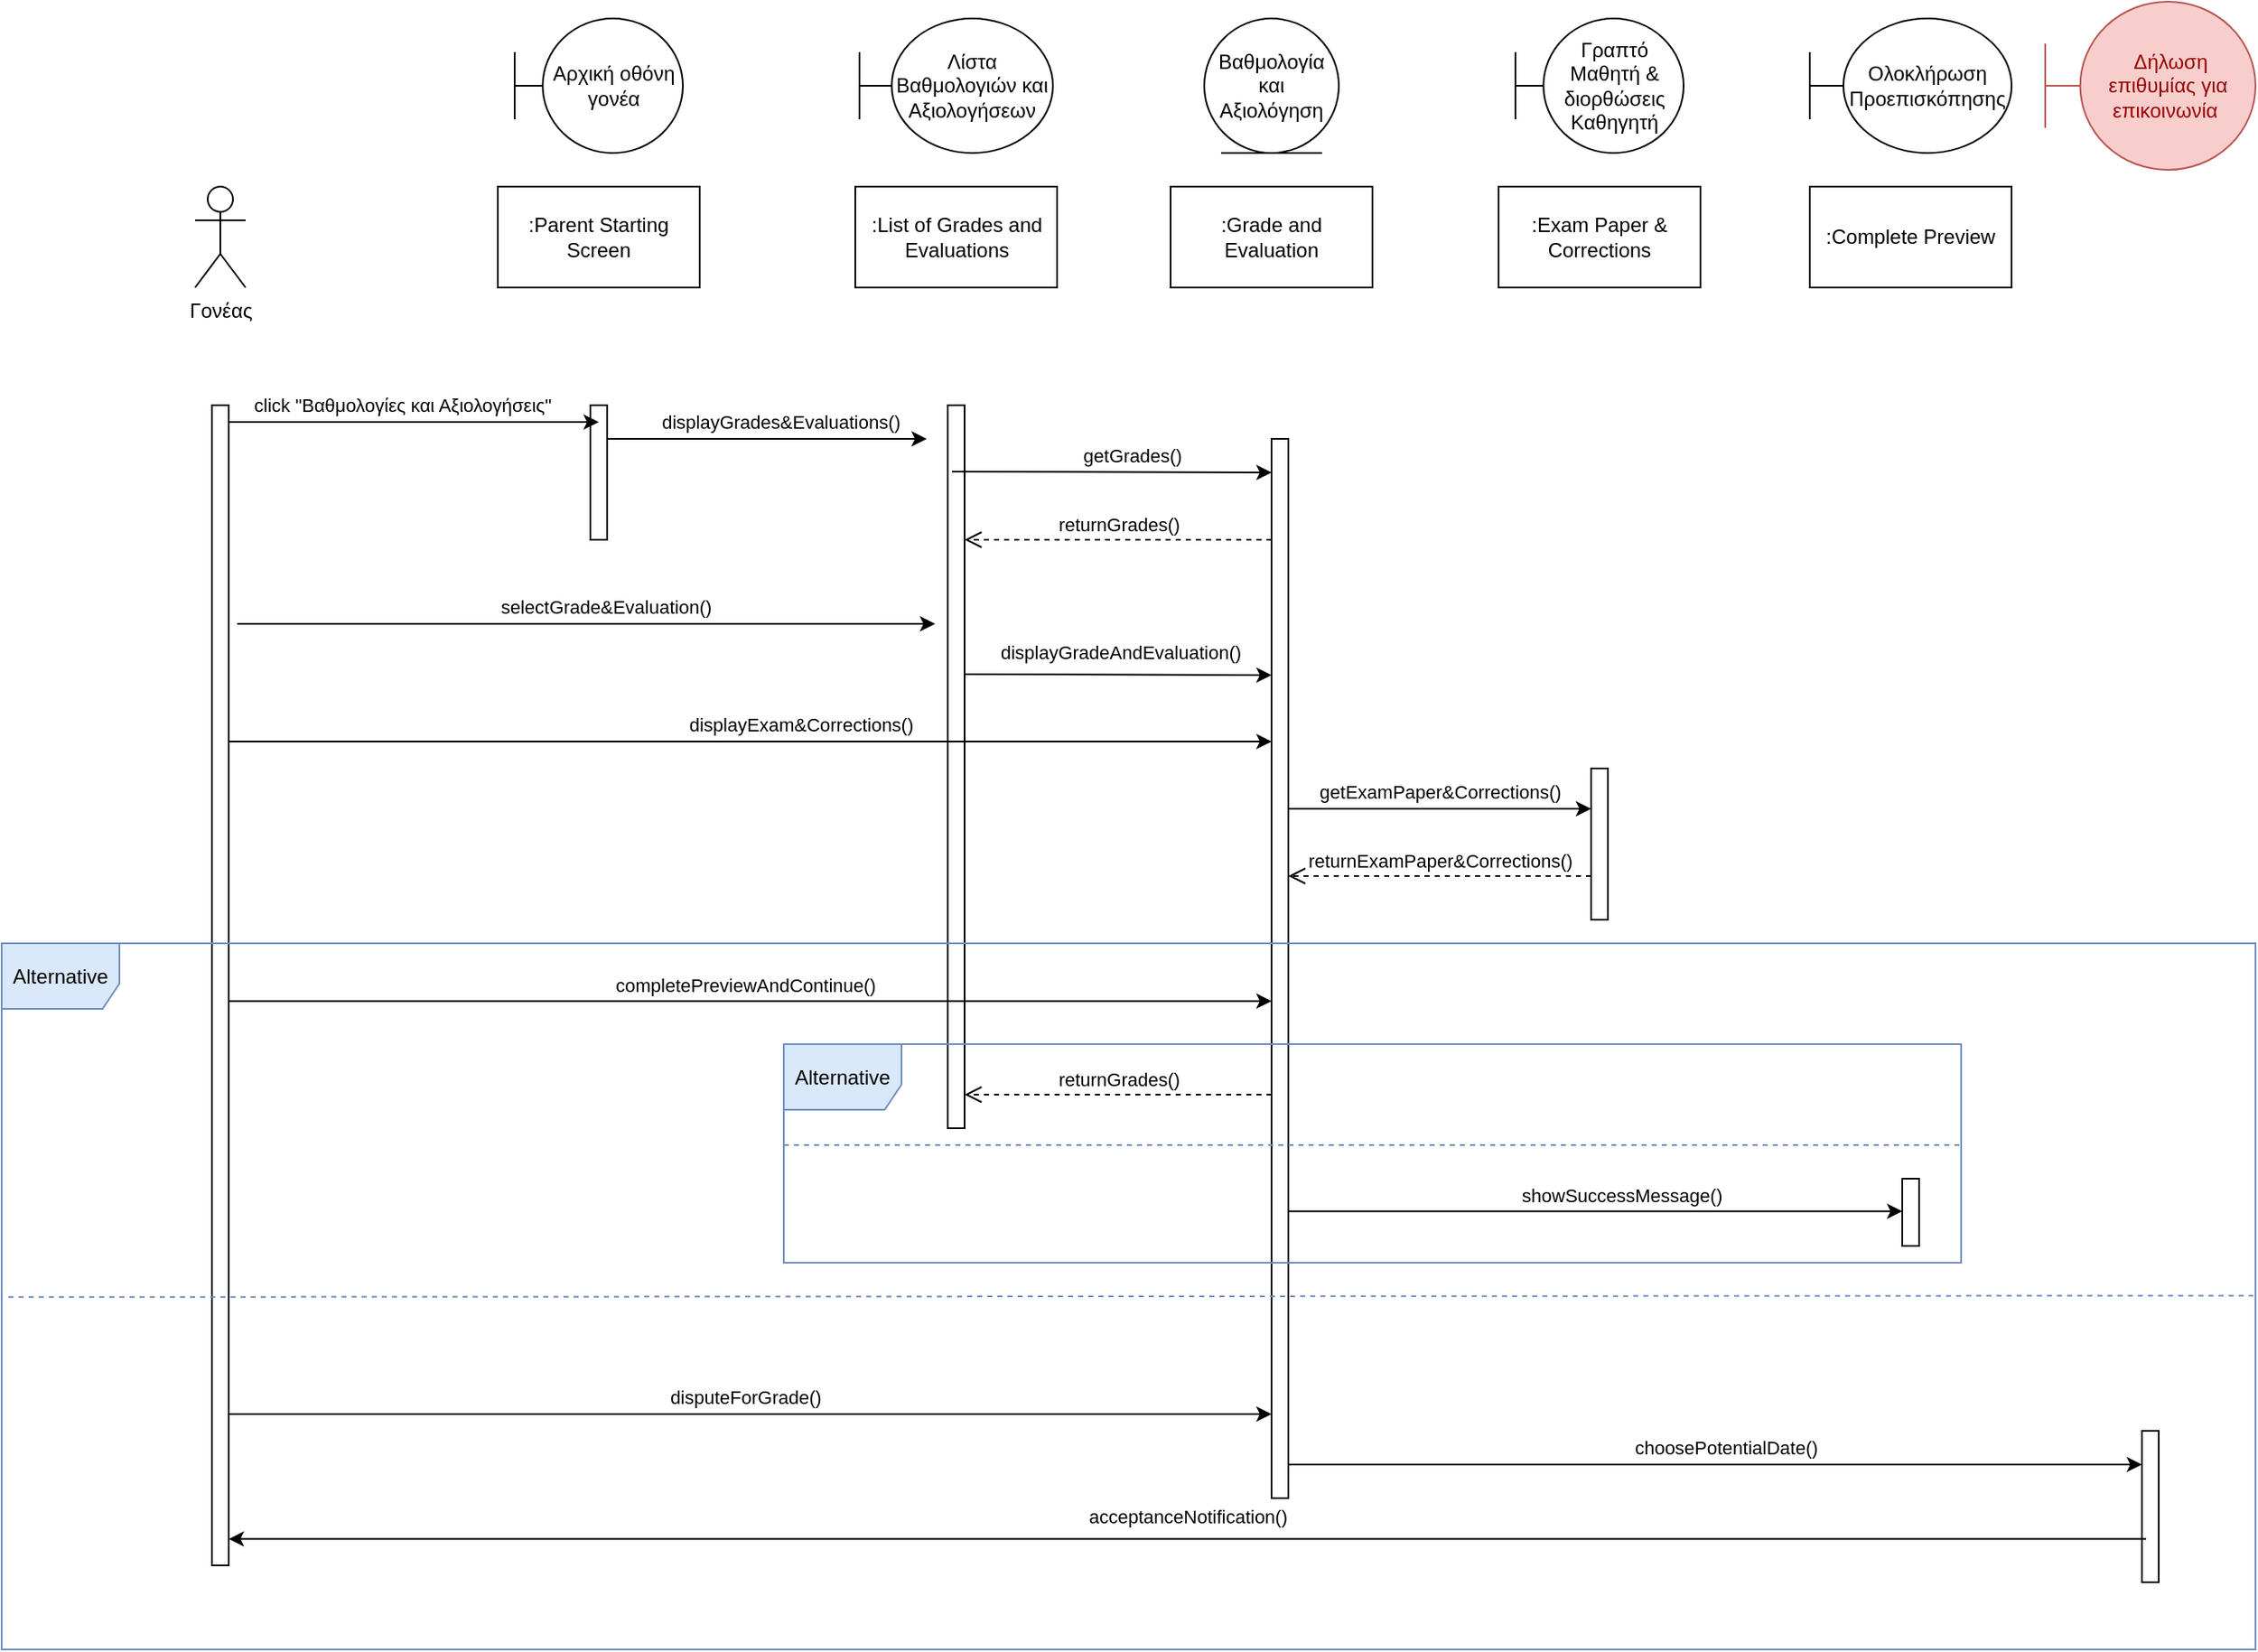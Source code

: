 <mxfile version="21.2.9" type="device">
  <diagram name="Σελίδα-1" id="i3S0s62vUGP8pChOpHny">
    <mxGraphModel dx="3088" dy="1957" grid="1" gridSize="10" guides="1" tooltips="1" connect="1" arrows="1" fold="1" page="1" pageScale="1" pageWidth="1654" pageHeight="1169" math="0" shadow="0">
      <root>
        <mxCell id="0" />
        <mxCell id="1" parent="0" />
        <mxCell id="7jCUZqN8D9RBBgQZXQCU-1" value="Γονέας" style="shape=umlActor;verticalLabelPosition=bottom;verticalAlign=top;html=1;" parent="1" vertex="1">
          <mxGeometry x="-1250" y="-1020" width="30" height="60" as="geometry" />
        </mxCell>
        <mxCell id="7jCUZqN8D9RBBgQZXQCU-3" value="" style="html=1;points=[];perimeter=orthogonalPerimeter;outlineConnect=0;targetShapes=umlLifeline;portConstraint=eastwest;newEdgeStyle={&quot;edgeStyle&quot;:&quot;elbowEdgeStyle&quot;,&quot;elbow&quot;:&quot;vertical&quot;,&quot;curved&quot;:0,&quot;rounded&quot;:0};" parent="1" vertex="1">
          <mxGeometry x="-1240" y="-890" width="10" height="690" as="geometry" />
        </mxCell>
        <mxCell id="7jCUZqN8D9RBBgQZXQCU-4" value="Λίστα Βαθμολογιών και Αξιολογήσεων" style="shape=umlBoundary;whiteSpace=wrap;html=1;" parent="1" vertex="1">
          <mxGeometry x="-855" y="-1120" width="115" height="80" as="geometry" />
        </mxCell>
        <mxCell id="7jCUZqN8D9RBBgQZXQCU-5" value=":Parent Starting Screen" style="rounded=0;whiteSpace=wrap;html=1;" parent="1" vertex="1">
          <mxGeometry x="-1070" y="-1020" width="120" height="60" as="geometry" />
        </mxCell>
        <mxCell id="7jCUZqN8D9RBBgQZXQCU-7" value="Αρχική οθόνη γονέα" style="shape=umlBoundary;whiteSpace=wrap;html=1;" parent="1" vertex="1">
          <mxGeometry x="-1060" y="-1120" width="100" height="80" as="geometry" />
        </mxCell>
        <mxCell id="7jCUZqN8D9RBBgQZXQCU-8" value=":List of Grades and Evaluations" style="rounded=0;whiteSpace=wrap;html=1;" parent="1" vertex="1">
          <mxGeometry x="-857.5" y="-1020" width="120" height="60" as="geometry" />
        </mxCell>
        <mxCell id="7jCUZqN8D9RBBgQZXQCU-9" value="Γραπτό Μαθητή &amp;amp; διορθώσεις Καθηγητή" style="shape=umlBoundary;whiteSpace=wrap;html=1;" parent="1" vertex="1">
          <mxGeometry x="-465" y="-1120" width="100" height="80" as="geometry" />
        </mxCell>
        <mxCell id="7jCUZqN8D9RBBgQZXQCU-10" value="" style="html=1;points=[];perimeter=orthogonalPerimeter;outlineConnect=0;targetShapes=umlLifeline;portConstraint=eastwest;newEdgeStyle={&quot;edgeStyle&quot;:&quot;elbowEdgeStyle&quot;,&quot;elbow&quot;:&quot;vertical&quot;,&quot;curved&quot;:0,&quot;rounded&quot;:0};" parent="1" vertex="1">
          <mxGeometry x="-1015" y="-890" width="10" height="80" as="geometry" />
        </mxCell>
        <mxCell id="7jCUZqN8D9RBBgQZXQCU-13" value="Ολοκλήρωση Προεπισκόπησης" style="shape=umlBoundary;whiteSpace=wrap;html=1;" parent="1" vertex="1">
          <mxGeometry x="-290" y="-1120" width="120" height="80" as="geometry" />
        </mxCell>
        <mxCell id="7jCUZqN8D9RBBgQZXQCU-14" value="&lt;font color=&quot;#990000&quot;&gt;&amp;nbsp;Δήλωση επιθυμίας για επικοινωνία&amp;nbsp;&lt;/font&gt;" style="shape=umlBoundary;whiteSpace=wrap;html=1;fillColor=#f8cecc;strokeColor=#b85450;" parent="1" vertex="1">
          <mxGeometry x="-150" y="-1130" width="125" height="100" as="geometry" />
        </mxCell>
        <mxCell id="7jCUZqN8D9RBBgQZXQCU-15" value="" style="html=1;points=[];perimeter=orthogonalPerimeter;outlineConnect=0;targetShapes=umlLifeline;portConstraint=eastwest;newEdgeStyle={&quot;edgeStyle&quot;:&quot;elbowEdgeStyle&quot;,&quot;elbow&quot;:&quot;vertical&quot;,&quot;curved&quot;:0,&quot;rounded&quot;:0};" parent="1" vertex="1">
          <mxGeometry x="-802.5" y="-890" width="10" height="430" as="geometry" />
        </mxCell>
        <mxCell id="7jCUZqN8D9RBBgQZXQCU-16" value="" style="endArrow=classic;html=1;rounded=0;entryX=0.5;entryY=0.125;entryDx=0;entryDy=0;entryPerimeter=0;" parent="1" source="7jCUZqN8D9RBBgQZXQCU-3" target="7jCUZqN8D9RBBgQZXQCU-10" edge="1">
          <mxGeometry width="50" height="50" relative="1" as="geometry">
            <mxPoint x="-1200" y="-860" as="sourcePoint" />
            <mxPoint x="-1140" y="-890" as="targetPoint" />
          </mxGeometry>
        </mxCell>
        <mxCell id="7jCUZqN8D9RBBgQZXQCU-17" value="click &quot;Βαθμολογίες και Αξιολογήσεις&quot;" style="edgeLabel;html=1;align=center;verticalAlign=middle;resizable=0;points=[];" parent="7jCUZqN8D9RBBgQZXQCU-16" vertex="1" connectable="0">
          <mxGeometry x="0.187" y="-2" relative="1" as="geometry">
            <mxPoint x="-28" y="-12" as="offset" />
          </mxGeometry>
        </mxCell>
        <mxCell id="7jCUZqN8D9RBBgQZXQCU-18" value="" style="html=1;points=[];perimeter=orthogonalPerimeter;outlineConnect=0;targetShapes=umlLifeline;portConstraint=eastwest;newEdgeStyle={&quot;edgeStyle&quot;:&quot;elbowEdgeStyle&quot;,&quot;elbow&quot;:&quot;vertical&quot;,&quot;curved&quot;:0,&quot;rounded&quot;:0};" parent="1" vertex="1">
          <mxGeometry x="-610" y="-870" width="10" height="630" as="geometry" />
        </mxCell>
        <mxCell id="7jCUZqN8D9RBBgQZXQCU-19" value="" style="endArrow=classic;html=1;rounded=0;" parent="1" edge="1">
          <mxGeometry width="50" height="50" relative="1" as="geometry">
            <mxPoint x="-1005" y="-870" as="sourcePoint" />
            <mxPoint x="-815" y="-870" as="targetPoint" />
          </mxGeometry>
        </mxCell>
        <mxCell id="7jCUZqN8D9RBBgQZXQCU-20" value="displayGrades&amp;amp;Evaluations()" style="edgeLabel;html=1;align=center;verticalAlign=middle;resizable=0;points=[];" parent="7jCUZqN8D9RBBgQZXQCU-19" vertex="1" connectable="0">
          <mxGeometry x="0.259" y="3" relative="1" as="geometry">
            <mxPoint x="-17" y="-7" as="offset" />
          </mxGeometry>
        </mxCell>
        <mxCell id="7jCUZqN8D9RBBgQZXQCU-21" value="" style="endArrow=classic;html=1;rounded=0;" parent="1" edge="1">
          <mxGeometry width="50" height="50" relative="1" as="geometry">
            <mxPoint x="-800" y="-850.5" as="sourcePoint" />
            <mxPoint x="-610" y="-850" as="targetPoint" />
          </mxGeometry>
        </mxCell>
        <mxCell id="7jCUZqN8D9RBBgQZXQCU-23" value="getGrades()" style="edgeLabel;html=1;align=center;verticalAlign=middle;resizable=0;points=[];" parent="7jCUZqN8D9RBBgQZXQCU-21" vertex="1" connectable="0">
          <mxGeometry x="0.344" relative="1" as="geometry">
            <mxPoint x="-21" y="-10" as="offset" />
          </mxGeometry>
        </mxCell>
        <mxCell id="7jCUZqN8D9RBBgQZXQCU-26" value=":Grade and Evaluation" style="rounded=0;whiteSpace=wrap;html=1;" parent="1" vertex="1">
          <mxGeometry x="-670" y="-1020" width="120" height="60" as="geometry" />
        </mxCell>
        <mxCell id="7jCUZqN8D9RBBgQZXQCU-28" value="returnGrades()" style="html=1;verticalAlign=bottom;endArrow=open;dashed=1;endSize=8;edgeStyle=elbowEdgeStyle;elbow=vertical;curved=0;rounded=0;" parent="1" edge="1">
          <mxGeometry relative="1" as="geometry">
            <mxPoint x="-610" y="-810" as="sourcePoint" />
            <mxPoint x="-792.5" y="-810" as="targetPoint" />
          </mxGeometry>
        </mxCell>
        <mxCell id="7jCUZqN8D9RBBgQZXQCU-29" value="" style="endArrow=classic;html=1;rounded=0;" parent="1" edge="1">
          <mxGeometry width="50" height="50" relative="1" as="geometry">
            <mxPoint x="-1225" y="-760" as="sourcePoint" />
            <mxPoint x="-810" y="-760" as="targetPoint" />
          </mxGeometry>
        </mxCell>
        <mxCell id="7jCUZqN8D9RBBgQZXQCU-30" value="selectGrade&amp;amp;Evaluation()" style="edgeLabel;html=1;align=center;verticalAlign=middle;resizable=0;points=[];" parent="7jCUZqN8D9RBBgQZXQCU-29" vertex="1" connectable="0">
          <mxGeometry x="0.187" y="-2" relative="1" as="geometry">
            <mxPoint x="-28" y="-12" as="offset" />
          </mxGeometry>
        </mxCell>
        <mxCell id="7jCUZqN8D9RBBgQZXQCU-31" value="" style="html=1;points=[];perimeter=orthogonalPerimeter;outlineConnect=0;targetShapes=umlLifeline;portConstraint=eastwest;newEdgeStyle={&quot;edgeStyle&quot;:&quot;elbowEdgeStyle&quot;,&quot;elbow&quot;:&quot;vertical&quot;,&quot;curved&quot;:0,&quot;rounded&quot;:0};" parent="1" vertex="1">
          <mxGeometry x="-420" y="-674" width="10" height="90" as="geometry" />
        </mxCell>
        <mxCell id="7jCUZqN8D9RBBgQZXQCU-32" value="" style="endArrow=classic;html=1;rounded=0;" parent="1" edge="1">
          <mxGeometry width="50" height="50" relative="1" as="geometry">
            <mxPoint x="-792.5" y="-730" as="sourcePoint" />
            <mxPoint x="-610" y="-729.5" as="targetPoint" />
          </mxGeometry>
        </mxCell>
        <mxCell id="7jCUZqN8D9RBBgQZXQCU-33" value="displayGradeAndEvaluation()" style="edgeLabel;html=1;align=center;verticalAlign=middle;resizable=0;points=[];" parent="7jCUZqN8D9RBBgQZXQCU-32" vertex="1" connectable="0">
          <mxGeometry x="0.292" relative="1" as="geometry">
            <mxPoint x="-26" y="-14" as="offset" />
          </mxGeometry>
        </mxCell>
        <mxCell id="7jCUZqN8D9RBBgQZXQCU-37" value="" style="endArrow=classic;html=1;rounded=0;" parent="1" edge="1">
          <mxGeometry width="50" height="50" relative="1" as="geometry">
            <mxPoint x="-600" y="-650" as="sourcePoint" />
            <mxPoint x="-420" y="-650" as="targetPoint" />
          </mxGeometry>
        </mxCell>
        <mxCell id="7jCUZqN8D9RBBgQZXQCU-40" value="getExamPaper&amp;amp;Corrections()" style="edgeLabel;html=1;align=center;verticalAlign=middle;resizable=0;points=[];" parent="7jCUZqN8D9RBBgQZXQCU-37" vertex="1" connectable="0">
          <mxGeometry x="0.166" y="4" relative="1" as="geometry">
            <mxPoint x="-15" y="-6" as="offset" />
          </mxGeometry>
        </mxCell>
        <mxCell id="7jCUZqN8D9RBBgQZXQCU-39" value=":Exam Paper &amp;amp; Corrections" style="rounded=0;whiteSpace=wrap;html=1;" parent="1" vertex="1">
          <mxGeometry x="-475" y="-1020" width="120" height="60" as="geometry" />
        </mxCell>
        <mxCell id="7jCUZqN8D9RBBgQZXQCU-44" value="returnExamPaper&amp;amp;Corrections()" style="html=1;verticalAlign=bottom;endArrow=open;dashed=1;endSize=8;edgeStyle=elbowEdgeStyle;elbow=vertical;curved=0;rounded=0;" parent="1" edge="1">
          <mxGeometry relative="1" as="geometry">
            <mxPoint x="-420" y="-610" as="sourcePoint" />
            <mxPoint x="-600" y="-610" as="targetPoint" />
          </mxGeometry>
        </mxCell>
        <mxCell id="7jCUZqN8D9RBBgQZXQCU-45" value="" style="endArrow=classic;html=1;rounded=0;" parent="1" edge="1">
          <mxGeometry width="50" height="50" relative="1" as="geometry">
            <mxPoint x="-1230" y="-535.62" as="sourcePoint" />
            <mxPoint x="-610" y="-535.62" as="targetPoint" />
          </mxGeometry>
        </mxCell>
        <mxCell id="7jCUZqN8D9RBBgQZXQCU-46" value="completePreviewAndContinue()" style="edgeLabel;html=1;align=center;verticalAlign=middle;resizable=0;points=[];" parent="7jCUZqN8D9RBBgQZXQCU-45" vertex="1" connectable="0">
          <mxGeometry x="0.187" y="-2" relative="1" as="geometry">
            <mxPoint x="-61" y="-12" as="offset" />
          </mxGeometry>
        </mxCell>
        <mxCell id="7jCUZqN8D9RBBgQZXQCU-47" value="Βαθμολογία και&lt;br style=&quot;border-color: var(--border-color);&quot;&gt;Αξιολόγηση" style="ellipse;shape=umlEntity;whiteSpace=wrap;html=1;" parent="1" vertex="1">
          <mxGeometry x="-650" y="-1120" width="80" height="80" as="geometry" />
        </mxCell>
        <mxCell id="7jCUZqN8D9RBBgQZXQCU-49" value=":Complete Preview" style="rounded=0;whiteSpace=wrap;html=1;" parent="1" vertex="1">
          <mxGeometry x="-290" y="-1020" width="120" height="60" as="geometry" />
        </mxCell>
        <mxCell id="7jCUZqN8D9RBBgQZXQCU-50" value="Alternative" style="shape=umlFrame;whiteSpace=wrap;html=1;pointerEvents=0;fillColor=#dae8fc;strokeColor=#6c8ebf;width=70;height=39;" parent="1" vertex="1">
          <mxGeometry x="-1365" y="-570" width="1340" height="420" as="geometry" />
        </mxCell>
        <mxCell id="jFTi1xFyX7a9TD995PcE-5" value="returnGrades()" style="html=1;verticalAlign=bottom;endArrow=open;dashed=1;endSize=8;edgeStyle=elbowEdgeStyle;elbow=vertical;curved=0;rounded=0;" parent="1" edge="1">
          <mxGeometry relative="1" as="geometry">
            <mxPoint x="-610" y="-480" as="sourcePoint" />
            <mxPoint x="-792.5" y="-480" as="targetPoint" />
            <mxPoint as="offset" />
          </mxGeometry>
        </mxCell>
        <mxCell id="jFTi1xFyX7a9TD995PcE-7" value="Alternative" style="shape=umlFrame;whiteSpace=wrap;html=1;pointerEvents=0;fillColor=#dae8fc;strokeColor=#6c8ebf;width=70;height=39;" parent="1" vertex="1">
          <mxGeometry x="-900" y="-510" width="700" height="130" as="geometry" />
        </mxCell>
        <mxCell id="jFTi1xFyX7a9TD995PcE-8" value="" style="endArrow=none;dashed=1;html=1;rounded=0;fillColor=#dae8fc;strokeColor=#6c8ebf;" parent="1" edge="1">
          <mxGeometry width="50" height="50" relative="1" as="geometry">
            <mxPoint x="-900" y="-450" as="sourcePoint" />
            <mxPoint x="-200" y="-450" as="targetPoint" />
          </mxGeometry>
        </mxCell>
        <mxCell id="jFTi1xFyX7a9TD995PcE-9" value="" style="html=1;points=[];perimeter=orthogonalPerimeter;outlineConnect=0;targetShapes=umlLifeline;portConstraint=eastwest;newEdgeStyle={&quot;edgeStyle&quot;:&quot;elbowEdgeStyle&quot;,&quot;elbow&quot;:&quot;vertical&quot;,&quot;curved&quot;:0,&quot;rounded&quot;:0};" parent="1" vertex="1">
          <mxGeometry x="-235" y="-430" width="10" height="40" as="geometry" />
        </mxCell>
        <mxCell id="jFTi1xFyX7a9TD995PcE-20" value="" style="endArrow=classic;html=1;rounded=0;" parent="1" target="7jCUZqN8D9RBBgQZXQCU-18" edge="1">
          <mxGeometry width="50" height="50" relative="1" as="geometry">
            <mxPoint x="-1230" y="-690" as="sourcePoint" />
            <mxPoint x="-815" y="-690" as="targetPoint" />
          </mxGeometry>
        </mxCell>
        <mxCell id="jFTi1xFyX7a9TD995PcE-21" value="displayExam&amp;amp;Corrections()" style="edgeLabel;html=1;align=center;verticalAlign=middle;resizable=0;points=[];" parent="jFTi1xFyX7a9TD995PcE-20" vertex="1" connectable="0">
          <mxGeometry x="0.187" y="-2" relative="1" as="geometry">
            <mxPoint x="-28" y="-12" as="offset" />
          </mxGeometry>
        </mxCell>
        <mxCell id="jFTi1xFyX7a9TD995PcE-23" value="" style="endArrow=classic;html=1;rounded=0;" parent="1" target="jFTi1xFyX7a9TD995PcE-9" edge="1">
          <mxGeometry width="50" height="50" relative="1" as="geometry">
            <mxPoint x="-600" y="-410.62" as="sourcePoint" />
            <mxPoint x="-420" y="-410.62" as="targetPoint" />
          </mxGeometry>
        </mxCell>
        <mxCell id="jFTi1xFyX7a9TD995PcE-24" value="showSuccessMessage()" style="edgeLabel;html=1;align=center;verticalAlign=middle;resizable=0;points=[];" parent="jFTi1xFyX7a9TD995PcE-23" vertex="1" connectable="0">
          <mxGeometry x="0.166" y="4" relative="1" as="geometry">
            <mxPoint x="-15" y="-6" as="offset" />
          </mxGeometry>
        </mxCell>
        <mxCell id="jFTi1xFyX7a9TD995PcE-25" value="" style="endArrow=none;dashed=1;html=1;rounded=0;exitX=0.003;exitY=0.501;exitDx=0;exitDy=0;exitPerimeter=0;entryX=0.999;entryY=0.499;entryDx=0;entryDy=0;entryPerimeter=0;fillColor=#dae8fc;strokeColor=#6c8ebf;" parent="1" source="7jCUZqN8D9RBBgQZXQCU-50" target="7jCUZqN8D9RBBgQZXQCU-50" edge="1">
          <mxGeometry width="50" height="50" relative="1" as="geometry">
            <mxPoint x="-1110" y="-310" as="sourcePoint" />
            <mxPoint x="-1060" y="-360" as="targetPoint" />
          </mxGeometry>
        </mxCell>
        <mxCell id="jFTi1xFyX7a9TD995PcE-26" value="" style="endArrow=classic;html=1;rounded=0;" parent="1" edge="1">
          <mxGeometry width="50" height="50" relative="1" as="geometry">
            <mxPoint x="-1230" y="-290" as="sourcePoint" />
            <mxPoint x="-610" y="-290" as="targetPoint" />
          </mxGeometry>
        </mxCell>
        <mxCell id="jFTi1xFyX7a9TD995PcE-27" value="disputeForGrade()" style="edgeLabel;html=1;align=center;verticalAlign=middle;resizable=0;points=[];" parent="jFTi1xFyX7a9TD995PcE-26" vertex="1" connectable="0">
          <mxGeometry x="0.187" y="-2" relative="1" as="geometry">
            <mxPoint x="-61" y="-12" as="offset" />
          </mxGeometry>
        </mxCell>
        <mxCell id="jFTi1xFyX7a9TD995PcE-31" value="" style="endArrow=classic;html=1;rounded=0;" parent="1" target="jFTi1xFyX7a9TD995PcE-28" edge="1">
          <mxGeometry width="50" height="50" relative="1" as="geometry">
            <mxPoint x="-600" y="-260" as="sourcePoint" />
            <mxPoint x="20" y="-260" as="targetPoint" />
          </mxGeometry>
        </mxCell>
        <mxCell id="jFTi1xFyX7a9TD995PcE-33" value="choosePotentialDate()" style="edgeLabel;html=1;align=center;verticalAlign=middle;resizable=0;points=[];" parent="jFTi1xFyX7a9TD995PcE-31" vertex="1" connectable="0">
          <mxGeometry x="-0.1" relative="1" as="geometry">
            <mxPoint x="31" y="-10" as="offset" />
          </mxGeometry>
        </mxCell>
        <mxCell id="jFTi1xFyX7a9TD995PcE-28" value="" style="html=1;points=[];perimeter=orthogonalPerimeter;outlineConnect=0;targetShapes=umlLifeline;portConstraint=eastwest;newEdgeStyle={&quot;edgeStyle&quot;:&quot;elbowEdgeStyle&quot;,&quot;elbow&quot;:&quot;vertical&quot;,&quot;curved&quot;:0,&quot;rounded&quot;:0};" parent="1" vertex="1">
          <mxGeometry x="-92.5" y="-280" width="10" height="90" as="geometry" />
        </mxCell>
        <mxCell id="jFTi1xFyX7a9TD995PcE-35" value="" style="endArrow=classic;html=1;rounded=0;exitX=0.25;exitY=0.714;exitDx=0;exitDy=0;exitPerimeter=0;" parent="1" source="jFTi1xFyX7a9TD995PcE-28" target="7jCUZqN8D9RBBgQZXQCU-3" edge="1">
          <mxGeometry width="50" height="50" relative="1" as="geometry">
            <mxPoint x="-930" y="-190" as="sourcePoint" />
            <mxPoint x="-310" y="-190" as="targetPoint" />
          </mxGeometry>
        </mxCell>
        <mxCell id="jFTi1xFyX7a9TD995PcE-36" value="acceptanceNotification()" style="edgeLabel;html=1;align=center;verticalAlign=middle;resizable=0;points=[];" parent="jFTi1xFyX7a9TD995PcE-35" vertex="1" connectable="0">
          <mxGeometry x="0.187" y="-2" relative="1" as="geometry">
            <mxPoint x="106" y="-12" as="offset" />
          </mxGeometry>
        </mxCell>
      </root>
    </mxGraphModel>
  </diagram>
</mxfile>
